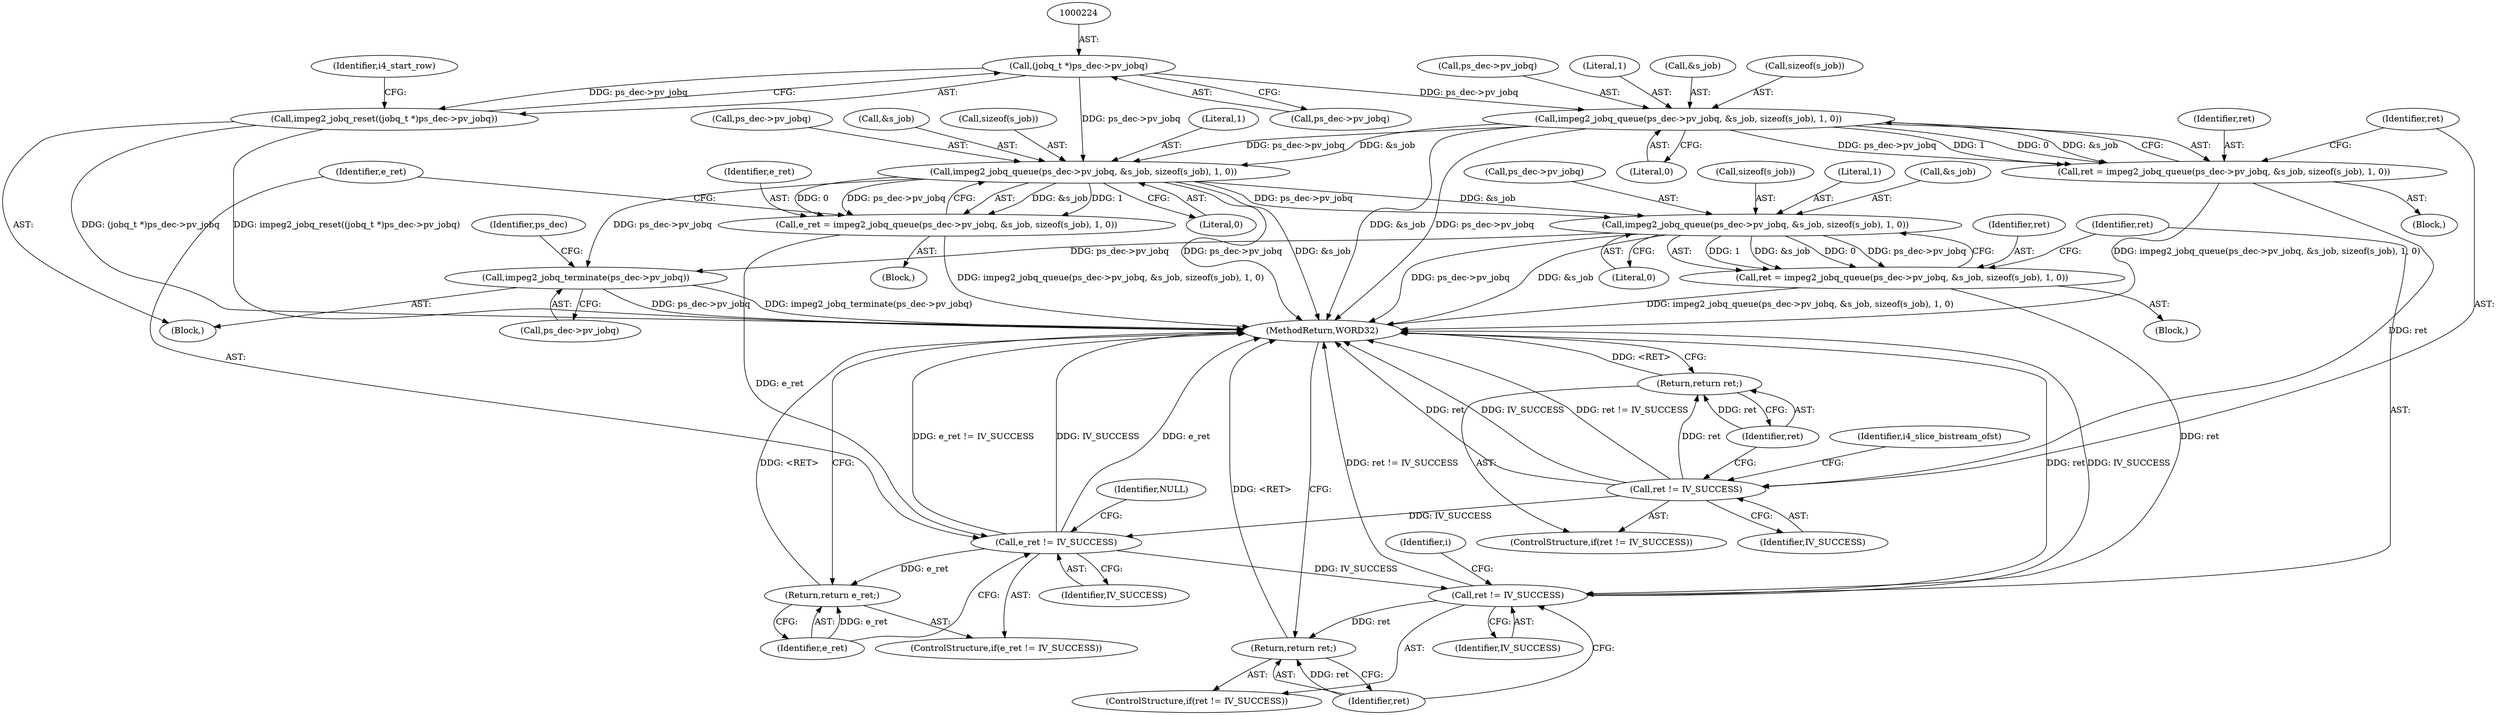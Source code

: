 digraph "0_Android_ba604d336b40fd4bde1622f64d67135bdbd61301_0@pointer" {
"1000223" [label="(Call,(jobq_t *)ps_dec->pv_jobq)"];
"1000222" [label="(Call,impeg2_jobq_reset((jobq_t *)ps_dec->pv_jobq))"];
"1000319" [label="(Call,impeg2_jobq_queue(ps_dec->pv_jobq, &s_job, sizeof(s_job), 1, 0))"];
"1000317" [label="(Call,ret = impeg2_jobq_queue(ps_dec->pv_jobq, &s_job, sizeof(s_job), 1, 0))"];
"1000330" [label="(Call,ret != IV_SUCCESS)"];
"1000333" [label="(Return,return ret;)"];
"1000421" [label="(Call,e_ret != IV_SUCCESS)"];
"1000424" [label="(Return,return e_ret;)"];
"1000505" [label="(Call,ret != IV_SUCCESS)"];
"1000508" [label="(Return,return ret;)"];
"1000410" [label="(Call,impeg2_jobq_queue(ps_dec->pv_jobq, &s_job, sizeof(s_job), 1, 0))"];
"1000408" [label="(Call,e_ret = impeg2_jobq_queue(ps_dec->pv_jobq, &s_job, sizeof(s_job), 1, 0))"];
"1000494" [label="(Call,impeg2_jobq_queue(ps_dec->pv_jobq, &s_job, sizeof(s_job), 1, 0))"];
"1000492" [label="(Call,ret = impeg2_jobq_queue(ps_dec->pv_jobq, &s_job, sizeof(s_job), 1, 0))"];
"1000510" [label="(Call,impeg2_jobq_terminate(ps_dec->pv_jobq))"];
"1000420" [label="(ControlStructure,if(e_ret != IV_SUCCESS))"];
"1000506" [label="(Identifier,ret)"];
"1000411" [label="(Call,ps_dec->pv_jobq)"];
"1000223" [label="(Call,(jobq_t *)ps_dec->pv_jobq)"];
"1000423" [label="(Identifier,IV_SUCCESS)"];
"1000492" [label="(Call,ret = impeg2_jobq_queue(ps_dec->pv_jobq, &s_job, sizeof(s_job), 1, 0))"];
"1000332" [label="(Identifier,IV_SUCCESS)"];
"1000502" [label="(Literal,1)"];
"1000383" [label="(Block,)"];
"1000505" [label="(Call,ret != IV_SUCCESS)"];
"1000509" [label="(Identifier,ret)"];
"1000325" [label="(Call,sizeof(s_job))"];
"1000320" [label="(Call,ps_dec->pv_jobq)"];
"1000336" [label="(Identifier,i4_slice_bistream_ofst)"];
"1000318" [label="(Identifier,ret)"];
"1000504" [label="(ControlStructure,if(ret != IV_SUCCESS))"];
"1000333" [label="(Return,return ret;)"];
"1000410" [label="(Call,impeg2_jobq_queue(ps_dec->pv_jobq, &s_job, sizeof(s_job), 1, 0))"];
"1000329" [label="(ControlStructure,if(ret != IV_SUCCESS))"];
"1000425" [label="(Identifier,e_ret)"];
"1000414" [label="(Call,&s_job)"];
"1000457" [label="(Block,)"];
"1000408" [label="(Call,e_ret = impeg2_jobq_queue(ps_dec->pv_jobq, &s_job, sizeof(s_job), 1, 0))"];
"1000327" [label="(Literal,1)"];
"1000222" [label="(Call,impeg2_jobq_reset((jobq_t *)ps_dec->pv_jobq))"];
"1000418" [label="(Literal,1)"];
"1000421" [label="(Call,e_ret != IV_SUCCESS)"];
"1000498" [label="(Call,&s_job)"];
"1000319" [label="(Call,impeg2_jobq_queue(ps_dec->pv_jobq, &s_job, sizeof(s_job), 1, 0))"];
"1000330" [label="(Call,ret != IV_SUCCESS)"];
"1000109" [label="(Block,)"];
"1000511" [label="(Call,ps_dec->pv_jobq)"];
"1000328" [label="(Literal,0)"];
"1000229" [label="(Identifier,i4_start_row)"];
"1000294" [label="(Block,)"];
"1000422" [label="(Identifier,e_ret)"];
"1000455" [label="(Identifier,i)"];
"1000508" [label="(Return,return ret;)"];
"1000419" [label="(Literal,0)"];
"1000225" [label="(Call,ps_dec->pv_jobq)"];
"1000495" [label="(Call,ps_dec->pv_jobq)"];
"1000500" [label="(Call,sizeof(s_job))"];
"1000334" [label="(Identifier,ret)"];
"1000507" [label="(Identifier,IV_SUCCESS)"];
"1000503" [label="(Literal,0)"];
"1000429" [label="(Identifier,NULL)"];
"1000516" [label="(Identifier,ps_dec)"];
"1000416" [label="(Call,sizeof(s_job))"];
"1000317" [label="(Call,ret = impeg2_jobq_queue(ps_dec->pv_jobq, &s_job, sizeof(s_job), 1, 0))"];
"1000331" [label="(Identifier,ret)"];
"1000510" [label="(Call,impeg2_jobq_terminate(ps_dec->pv_jobq))"];
"1000493" [label="(Identifier,ret)"];
"1000424" [label="(Return,return e_ret;)"];
"1000409" [label="(Identifier,e_ret)"];
"1000536" [label="(MethodReturn,WORD32)"];
"1000323" [label="(Call,&s_job)"];
"1000494" [label="(Call,impeg2_jobq_queue(ps_dec->pv_jobq, &s_job, sizeof(s_job), 1, 0))"];
"1000223" -> "1000222"  [label="AST: "];
"1000223" -> "1000225"  [label="CFG: "];
"1000224" -> "1000223"  [label="AST: "];
"1000225" -> "1000223"  [label="AST: "];
"1000222" -> "1000223"  [label="CFG: "];
"1000223" -> "1000222"  [label="DDG: ps_dec->pv_jobq"];
"1000223" -> "1000319"  [label="DDG: ps_dec->pv_jobq"];
"1000223" -> "1000410"  [label="DDG: ps_dec->pv_jobq"];
"1000222" -> "1000109"  [label="AST: "];
"1000229" -> "1000222"  [label="CFG: "];
"1000222" -> "1000536"  [label="DDG: (jobq_t *)ps_dec->pv_jobq"];
"1000222" -> "1000536"  [label="DDG: impeg2_jobq_reset((jobq_t *)ps_dec->pv_jobq)"];
"1000319" -> "1000317"  [label="AST: "];
"1000319" -> "1000328"  [label="CFG: "];
"1000320" -> "1000319"  [label="AST: "];
"1000323" -> "1000319"  [label="AST: "];
"1000325" -> "1000319"  [label="AST: "];
"1000327" -> "1000319"  [label="AST: "];
"1000328" -> "1000319"  [label="AST: "];
"1000317" -> "1000319"  [label="CFG: "];
"1000319" -> "1000536"  [label="DDG: &s_job"];
"1000319" -> "1000536"  [label="DDG: ps_dec->pv_jobq"];
"1000319" -> "1000317"  [label="DDG: ps_dec->pv_jobq"];
"1000319" -> "1000317"  [label="DDG: 1"];
"1000319" -> "1000317"  [label="DDG: 0"];
"1000319" -> "1000317"  [label="DDG: &s_job"];
"1000319" -> "1000410"  [label="DDG: ps_dec->pv_jobq"];
"1000319" -> "1000410"  [label="DDG: &s_job"];
"1000317" -> "1000294"  [label="AST: "];
"1000318" -> "1000317"  [label="AST: "];
"1000331" -> "1000317"  [label="CFG: "];
"1000317" -> "1000536"  [label="DDG: impeg2_jobq_queue(ps_dec->pv_jobq, &s_job, sizeof(s_job), 1, 0)"];
"1000317" -> "1000330"  [label="DDG: ret"];
"1000330" -> "1000329"  [label="AST: "];
"1000330" -> "1000332"  [label="CFG: "];
"1000331" -> "1000330"  [label="AST: "];
"1000332" -> "1000330"  [label="AST: "];
"1000334" -> "1000330"  [label="CFG: "];
"1000336" -> "1000330"  [label="CFG: "];
"1000330" -> "1000536"  [label="DDG: ret"];
"1000330" -> "1000536"  [label="DDG: IV_SUCCESS"];
"1000330" -> "1000536"  [label="DDG: ret != IV_SUCCESS"];
"1000330" -> "1000333"  [label="DDG: ret"];
"1000330" -> "1000421"  [label="DDG: IV_SUCCESS"];
"1000333" -> "1000329"  [label="AST: "];
"1000333" -> "1000334"  [label="CFG: "];
"1000334" -> "1000333"  [label="AST: "];
"1000536" -> "1000333"  [label="CFG: "];
"1000333" -> "1000536"  [label="DDG: <RET>"];
"1000334" -> "1000333"  [label="DDG: ret"];
"1000421" -> "1000420"  [label="AST: "];
"1000421" -> "1000423"  [label="CFG: "];
"1000422" -> "1000421"  [label="AST: "];
"1000423" -> "1000421"  [label="AST: "];
"1000425" -> "1000421"  [label="CFG: "];
"1000429" -> "1000421"  [label="CFG: "];
"1000421" -> "1000536"  [label="DDG: IV_SUCCESS"];
"1000421" -> "1000536"  [label="DDG: e_ret"];
"1000421" -> "1000536"  [label="DDG: e_ret != IV_SUCCESS"];
"1000408" -> "1000421"  [label="DDG: e_ret"];
"1000421" -> "1000424"  [label="DDG: e_ret"];
"1000421" -> "1000505"  [label="DDG: IV_SUCCESS"];
"1000424" -> "1000420"  [label="AST: "];
"1000424" -> "1000425"  [label="CFG: "];
"1000425" -> "1000424"  [label="AST: "];
"1000536" -> "1000424"  [label="CFG: "];
"1000424" -> "1000536"  [label="DDG: <RET>"];
"1000425" -> "1000424"  [label="DDG: e_ret"];
"1000505" -> "1000504"  [label="AST: "];
"1000505" -> "1000507"  [label="CFG: "];
"1000506" -> "1000505"  [label="AST: "];
"1000507" -> "1000505"  [label="AST: "];
"1000509" -> "1000505"  [label="CFG: "];
"1000455" -> "1000505"  [label="CFG: "];
"1000505" -> "1000536"  [label="DDG: ret"];
"1000505" -> "1000536"  [label="DDG: IV_SUCCESS"];
"1000505" -> "1000536"  [label="DDG: ret != IV_SUCCESS"];
"1000492" -> "1000505"  [label="DDG: ret"];
"1000505" -> "1000508"  [label="DDG: ret"];
"1000508" -> "1000504"  [label="AST: "];
"1000508" -> "1000509"  [label="CFG: "];
"1000509" -> "1000508"  [label="AST: "];
"1000536" -> "1000508"  [label="CFG: "];
"1000508" -> "1000536"  [label="DDG: <RET>"];
"1000509" -> "1000508"  [label="DDG: ret"];
"1000410" -> "1000408"  [label="AST: "];
"1000410" -> "1000419"  [label="CFG: "];
"1000411" -> "1000410"  [label="AST: "];
"1000414" -> "1000410"  [label="AST: "];
"1000416" -> "1000410"  [label="AST: "];
"1000418" -> "1000410"  [label="AST: "];
"1000419" -> "1000410"  [label="AST: "];
"1000408" -> "1000410"  [label="CFG: "];
"1000410" -> "1000536"  [label="DDG: ps_dec->pv_jobq"];
"1000410" -> "1000536"  [label="DDG: &s_job"];
"1000410" -> "1000408"  [label="DDG: &s_job"];
"1000410" -> "1000408"  [label="DDG: 1"];
"1000410" -> "1000408"  [label="DDG: 0"];
"1000410" -> "1000408"  [label="DDG: ps_dec->pv_jobq"];
"1000410" -> "1000494"  [label="DDG: ps_dec->pv_jobq"];
"1000410" -> "1000494"  [label="DDG: &s_job"];
"1000410" -> "1000510"  [label="DDG: ps_dec->pv_jobq"];
"1000408" -> "1000383"  [label="AST: "];
"1000409" -> "1000408"  [label="AST: "];
"1000422" -> "1000408"  [label="CFG: "];
"1000408" -> "1000536"  [label="DDG: impeg2_jobq_queue(ps_dec->pv_jobq, &s_job, sizeof(s_job), 1, 0)"];
"1000494" -> "1000492"  [label="AST: "];
"1000494" -> "1000503"  [label="CFG: "];
"1000495" -> "1000494"  [label="AST: "];
"1000498" -> "1000494"  [label="AST: "];
"1000500" -> "1000494"  [label="AST: "];
"1000502" -> "1000494"  [label="AST: "];
"1000503" -> "1000494"  [label="AST: "];
"1000492" -> "1000494"  [label="CFG: "];
"1000494" -> "1000536"  [label="DDG: &s_job"];
"1000494" -> "1000536"  [label="DDG: ps_dec->pv_jobq"];
"1000494" -> "1000492"  [label="DDG: 1"];
"1000494" -> "1000492"  [label="DDG: &s_job"];
"1000494" -> "1000492"  [label="DDG: 0"];
"1000494" -> "1000492"  [label="DDG: ps_dec->pv_jobq"];
"1000494" -> "1000510"  [label="DDG: ps_dec->pv_jobq"];
"1000492" -> "1000457"  [label="AST: "];
"1000493" -> "1000492"  [label="AST: "];
"1000506" -> "1000492"  [label="CFG: "];
"1000492" -> "1000536"  [label="DDG: impeg2_jobq_queue(ps_dec->pv_jobq, &s_job, sizeof(s_job), 1, 0)"];
"1000510" -> "1000109"  [label="AST: "];
"1000510" -> "1000511"  [label="CFG: "];
"1000511" -> "1000510"  [label="AST: "];
"1000516" -> "1000510"  [label="CFG: "];
"1000510" -> "1000536"  [label="DDG: ps_dec->pv_jobq"];
"1000510" -> "1000536"  [label="DDG: impeg2_jobq_terminate(ps_dec->pv_jobq)"];
}
